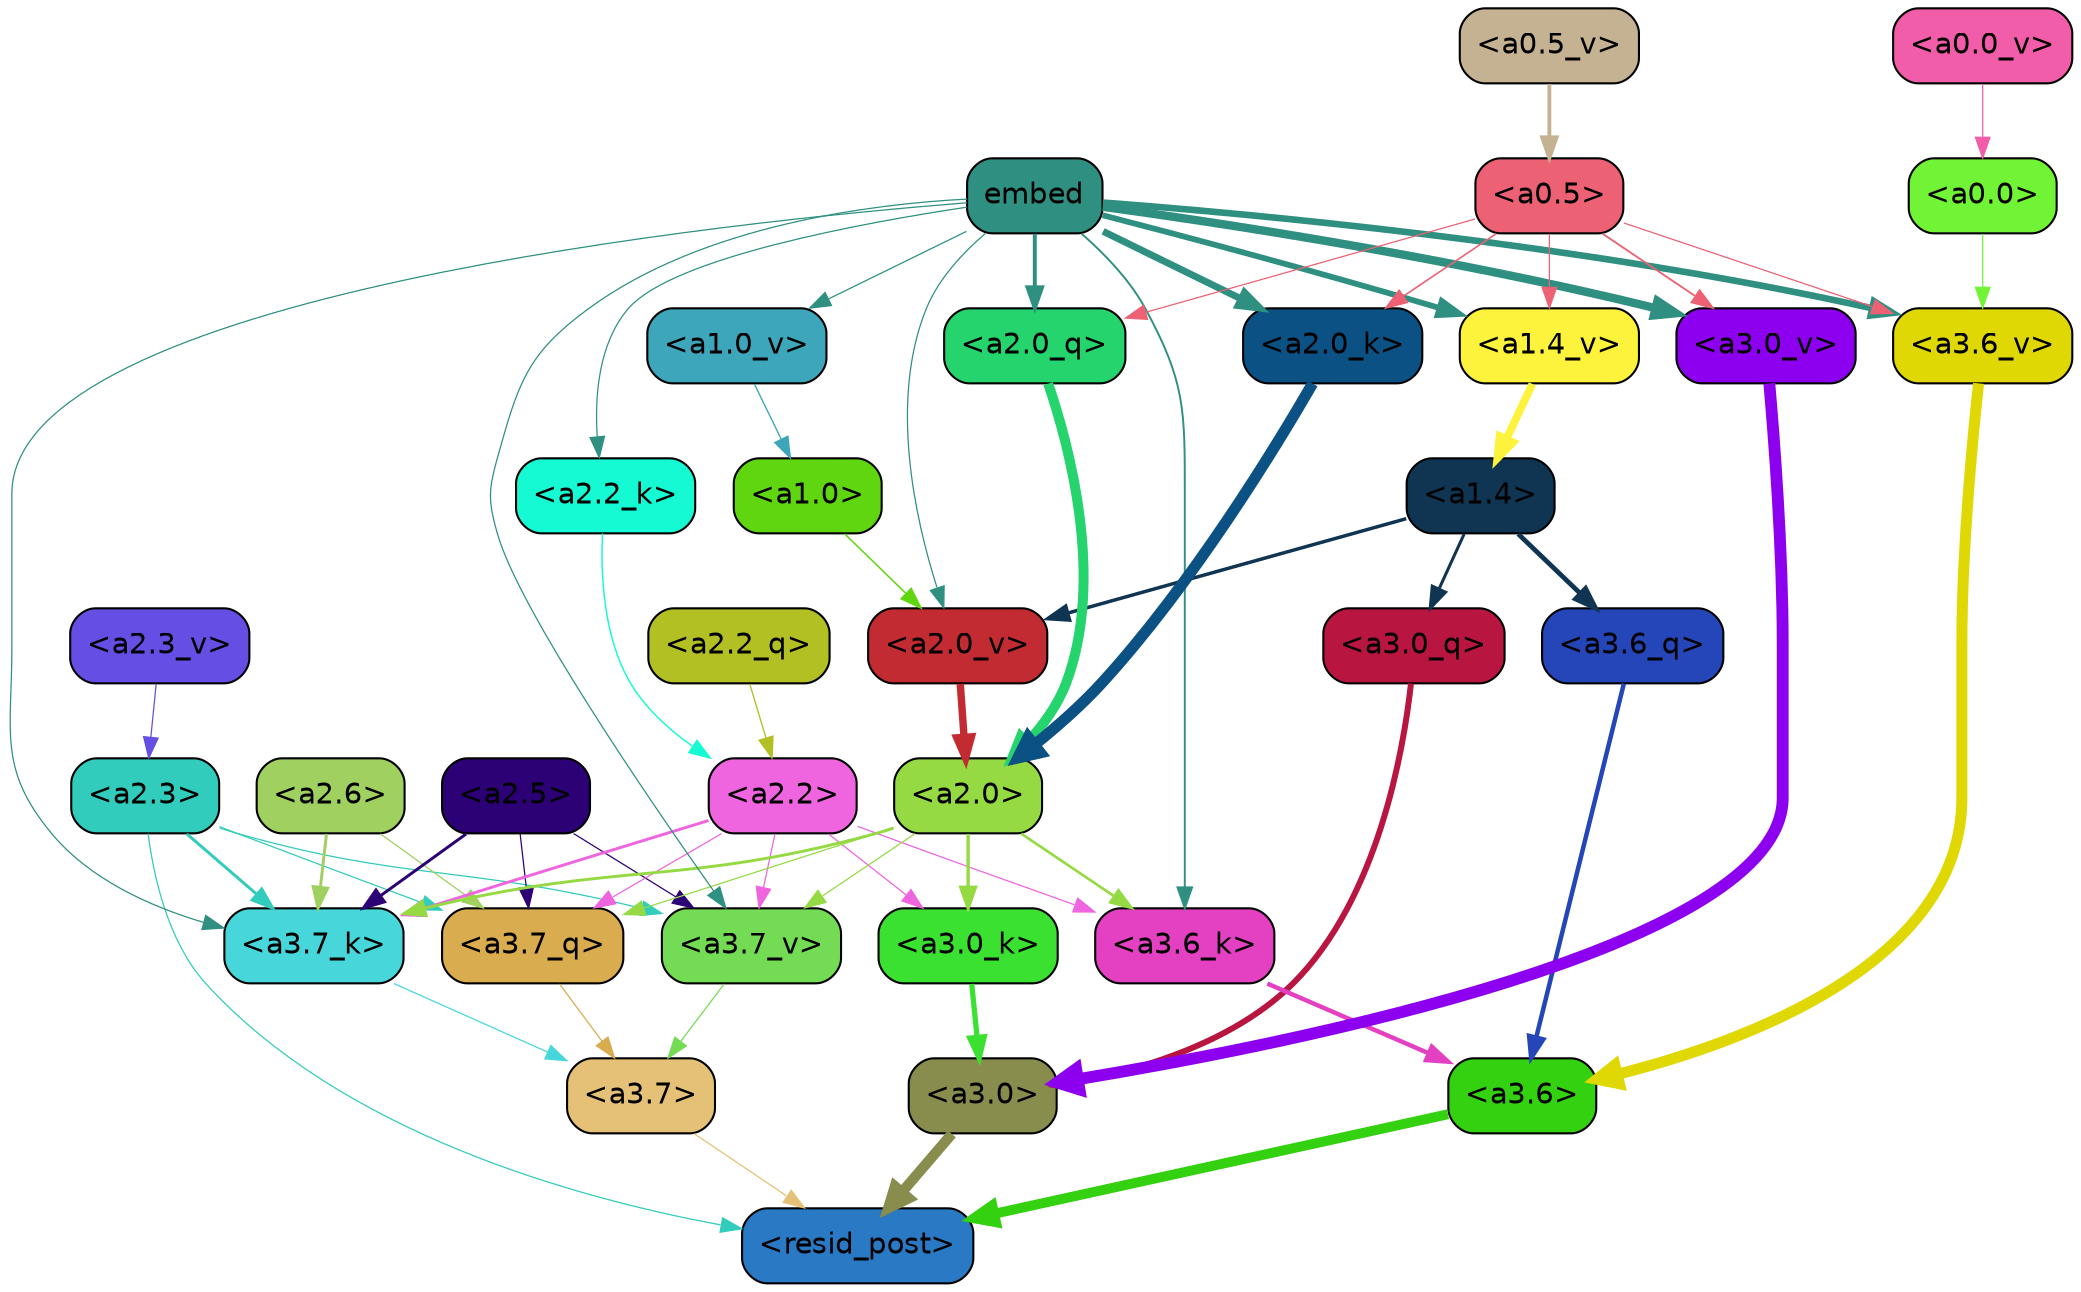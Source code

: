 strict digraph "" {
	graph [bgcolor=transparent,
		layout=dot,
		overlap=false,
		splines=true
	];
	"<a3.7>"	[color=black,
		fillcolor="#e4c177",
		fontname=Helvetica,
		shape=box,
		style="filled, rounded"];
	"<resid_post>"	[color=black,
		fillcolor="#2a79c4",
		fontname=Helvetica,
		shape=box,
		style="filled, rounded"];
	"<a3.7>" -> "<resid_post>"	[color="#e4c177",
		penwidth=0.6];
	"<a3.6>"	[color=black,
		fillcolor="#33d110",
		fontname=Helvetica,
		shape=box,
		style="filled, rounded"];
	"<a3.6>" -> "<resid_post>"	[color="#33d110",
		penwidth=4.749041676521301];
	"<a3.0>"	[color=black,
		fillcolor="#888c4d",
		fontname=Helvetica,
		shape=box,
		style="filled, rounded"];
	"<a3.0>" -> "<resid_post>"	[color="#888c4d",
		penwidth=5.004215121269226];
	"<a2.3>"	[color=black,
		fillcolor="#32ccbc",
		fontname=Helvetica,
		shape=box,
		style="filled, rounded"];
	"<a2.3>" -> "<resid_post>"	[color="#32ccbc",
		penwidth=0.6];
	"<a3.7_q>"	[color=black,
		fillcolor="#d8ac4f",
		fontname=Helvetica,
		shape=box,
		style="filled, rounded"];
	"<a2.3>" -> "<a3.7_q>"	[color="#32ccbc",
		penwidth=0.6];
	"<a3.7_k>"	[color=black,
		fillcolor="#47d7db",
		fontname=Helvetica,
		shape=box,
		style="filled, rounded"];
	"<a2.3>" -> "<a3.7_k>"	[color="#32ccbc",
		penwidth=1.4391854107379913];
	"<a3.7_v>"	[color=black,
		fillcolor="#74db54",
		fontname=Helvetica,
		shape=box,
		style="filled, rounded"];
	"<a2.3>" -> "<a3.7_v>"	[color="#32ccbc",
		penwidth=0.6];
	"<a3.7_q>" -> "<a3.7>"	[color="#d8ac4f",
		penwidth=0.6];
	"<a3.6_q>"	[color=black,
		fillcolor="#2446b9",
		fontname=Helvetica,
		shape=box,
		style="filled, rounded"];
	"<a3.6_q>" -> "<a3.6>"	[color="#2446b9",
		penwidth=2.160832464694977];
	"<a3.0_q>"	[color=black,
		fillcolor="#b81541",
		fontname=Helvetica,
		shape=box,
		style="filled, rounded"];
	"<a3.0_q>" -> "<a3.0>"	[color="#b81541",
		penwidth=2.870753765106201];
	"<a3.7_k>" -> "<a3.7>"	[color="#47d7db",
		penwidth=0.6];
	"<a3.6_k>"	[color=black,
		fillcolor="#e340c2",
		fontname=Helvetica,
		shape=box,
		style="filled, rounded"];
	"<a3.6_k>" -> "<a3.6>"	[color="#e340c2",
		penwidth=2.13908451795578];
	"<a3.0_k>"	[color=black,
		fillcolor="#3ae131",
		fontname=Helvetica,
		shape=box,
		style="filled, rounded"];
	"<a3.0_k>" -> "<a3.0>"	[color="#3ae131",
		penwidth=2.520303964614868];
	"<a3.7_v>" -> "<a3.7>"	[color="#74db54",
		penwidth=0.6];
	"<a3.6_v>"	[color=black,
		fillcolor="#e0d804",
		fontname=Helvetica,
		shape=box,
		style="filled, rounded"];
	"<a3.6_v>" -> "<a3.6>"	[color="#e0d804",
		penwidth=5.297133803367615];
	"<a3.0_v>"	[color=black,
		fillcolor="#8c00ef",
		fontname=Helvetica,
		shape=box,
		style="filled, rounded"];
	"<a3.0_v>" -> "<a3.0>"	[color="#8c00ef",
		penwidth=5.680712580680847];
	"<a2.6>"	[color=black,
		fillcolor="#a0d05f",
		fontname=Helvetica,
		shape=box,
		style="filled, rounded"];
	"<a2.6>" -> "<a3.7_q>"	[color="#a0d05f",
		penwidth=0.6];
	"<a2.6>" -> "<a3.7_k>"	[color="#a0d05f",
		penwidth=1.4180794060230255];
	"<a2.5>"	[color=black,
		fillcolor="#2b0175",
		fontname=Helvetica,
		shape=box,
		style="filled, rounded"];
	"<a2.5>" -> "<a3.7_q>"	[color="#2b0175",
		penwidth=0.6];
	"<a2.5>" -> "<a3.7_k>"	[color="#2b0175",
		penwidth=1.4281435310840607];
	"<a2.5>" -> "<a3.7_v>"	[color="#2b0175",
		penwidth=0.6];
	"<a2.2>"	[color=black,
		fillcolor="#ef64df",
		fontname=Helvetica,
		shape=box,
		style="filled, rounded"];
	"<a2.2>" -> "<a3.7_q>"	[color="#ef64df",
		penwidth=0.6];
	"<a2.2>" -> "<a3.7_k>"	[color="#ef64df",
		penwidth=1.3982512056827545];
	"<a2.2>" -> "<a3.6_k>"	[color="#ef64df",
		penwidth=0.6];
	"<a2.2>" -> "<a3.0_k>"	[color="#ef64df",
		penwidth=0.6];
	"<a2.2>" -> "<a3.7_v>"	[color="#ef64df",
		penwidth=0.6];
	"<a2.0>"	[color=black,
		fillcolor="#95da43",
		fontname=Helvetica,
		shape=box,
		style="filled, rounded"];
	"<a2.0>" -> "<a3.7_q>"	[color="#95da43",
		penwidth=0.6];
	"<a2.0>" -> "<a3.7_k>"	[color="#95da43",
		penwidth=1.404832512140274];
	"<a2.0>" -> "<a3.6_k>"	[color="#95da43",
		penwidth=1.2708758115768433];
	"<a2.0>" -> "<a3.0_k>"	[color="#95da43",
		penwidth=1.6207245588302612];
	"<a2.0>" -> "<a3.7_v>"	[color="#95da43",
		penwidth=0.6];
	"<a1.4>"	[color=black,
		fillcolor="#103552",
		fontname=Helvetica,
		shape=box,
		style="filled, rounded"];
	"<a1.4>" -> "<a3.6_q>"	[color="#103552",
		penwidth=2.289449453353882];
	"<a1.4>" -> "<a3.0_q>"	[color="#103552",
		penwidth=1.4600623846054077];
	"<a2.0_v>"	[color=black,
		fillcolor="#c22b31",
		fontname=Helvetica,
		shape=box,
		style="filled, rounded"];
	"<a1.4>" -> "<a2.0_v>"	[color="#103552",
		penwidth=1.676277220249176];
	embed	[color=black,
		fillcolor="#2f9081",
		fontname=Helvetica,
		shape=box,
		style="filled, rounded"];
	embed -> "<a3.7_k>"	[color="#2f9081",
		penwidth=0.6];
	embed -> "<a3.6_k>"	[color="#2f9081",
		penwidth=0.9291638135910034];
	embed -> "<a3.7_v>"	[color="#2f9081",
		penwidth=0.6];
	embed -> "<a3.6_v>"	[color="#2f9081",
		penwidth=3.1808209121227264];
	embed -> "<a3.0_v>"	[color="#2f9081",
		penwidth=4.036660343408585];
	"<a2.0_q>"	[color=black,
		fillcolor="#25d46d",
		fontname=Helvetica,
		shape=box,
		style="filled, rounded"];
	embed -> "<a2.0_q>"	[color="#2f9081",
		penwidth=1.8821641206741333];
	"<a2.2_k>"	[color=black,
		fillcolor="#16fad4",
		fontname=Helvetica,
		shape=box,
		style="filled, rounded"];
	embed -> "<a2.2_k>"	[color="#2f9081",
		penwidth=0.6];
	"<a2.0_k>"	[color=black,
		fillcolor="#0b5183",
		fontname=Helvetica,
		shape=box,
		style="filled, rounded"];
	embed -> "<a2.0_k>"	[color="#2f9081",
		penwidth=3.3375256061553955];
	embed -> "<a2.0_v>"	[color="#2f9081",
		penwidth=0.6];
	"<a1.4_v>"	[color=black,
		fillcolor="#fdf33d",
		fontname=Helvetica,
		shape=box,
		style="filled, rounded"];
	embed -> "<a1.4_v>"	[color="#2f9081",
		penwidth=2.7935529947280884];
	"<a1.0_v>"	[color=black,
		fillcolor="#3da6ba",
		fontname=Helvetica,
		shape=box,
		style="filled, rounded"];
	embed -> "<a1.0_v>"	[color="#2f9081",
		penwidth=0.6];
	"<a0.5>"	[color=black,
		fillcolor="#ec6173",
		fontname=Helvetica,
		shape=box,
		style="filled, rounded"];
	"<a0.5>" -> "<a3.6_v>"	[color="#ec6173",
		penwidth=0.6];
	"<a0.5>" -> "<a3.0_v>"	[color="#ec6173",
		penwidth=0.8798569142818451];
	"<a0.5>" -> "<a2.0_q>"	[color="#ec6173",
		penwidth=0.6];
	"<a0.5>" -> "<a2.0_k>"	[color="#ec6173",
		penwidth=0.7782440185546875];
	"<a0.5>" -> "<a1.4_v>"	[color="#ec6173",
		penwidth=0.6];
	"<a0.0>"	[color=black,
		fillcolor="#71f436",
		fontname=Helvetica,
		shape=box,
		style="filled, rounded"];
	"<a0.0>" -> "<a3.6_v>"	[color="#71f436",
		penwidth=0.6];
	"<a2.2_q>"	[color=black,
		fillcolor="#b2c024",
		fontname=Helvetica,
		shape=box,
		style="filled, rounded"];
	"<a2.2_q>" -> "<a2.2>"	[color="#b2c024",
		penwidth=0.6392357051372528];
	"<a2.0_q>" -> "<a2.0>"	[color="#25d46d",
		penwidth=4.795779317617416];
	"<a2.2_k>" -> "<a2.2>"	[color="#16fad4",
		penwidth=0.7060726433992386];
	"<a2.0_k>" -> "<a2.0>"	[color="#0b5183",
		penwidth=5.401692286133766];
	"<a2.3_v>"	[color=black,
		fillcolor="#644ee3",
		fontname=Helvetica,
		shape=box,
		style="filled, rounded"];
	"<a2.3_v>" -> "<a2.3>"	[color="#644ee3",
		penwidth=0.6];
	"<a2.0_v>" -> "<a2.0>"	[color="#c22b31",
		penwidth=3.56003999710083];
	"<a1.0>"	[color=black,
		fillcolor="#60d611",
		fontname=Helvetica,
		shape=box,
		style="filled, rounded"];
	"<a1.0>" -> "<a2.0_v>"	[color="#60d611",
		penwidth=0.7355214953422546];
	"<a1.4_v>" -> "<a1.4>"	[color="#fdf33d",
		penwidth=3.7673035860061646];
	"<a1.0_v>" -> "<a1.0>"	[color="#3da6ba",
		penwidth=0.6493047475814819];
	"<a0.5_v>"	[color=black,
		fillcolor="#c5b292",
		fontname=Helvetica,
		shape=box,
		style="filled, rounded"];
	"<a0.5_v>" -> "<a0.5>"	[color="#c5b292",
		penwidth=1.829363465309143];
	"<a0.0_v>"	[color=black,
		fillcolor="#f25da9",
		fontname=Helvetica,
		shape=box,
		style="filled, rounded"];
	"<a0.0_v>" -> "<a0.0>"	[color="#f25da9",
		penwidth=0.6];
}
